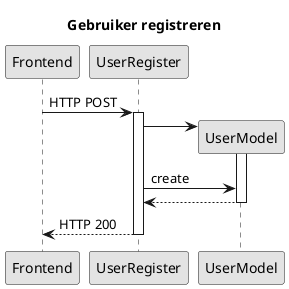 @startuml
title Gebruiker registreren
skinparam monochrome true
Frontend -> UserRegister: HTTP POST
activate UserRegister
UserRegister->UserModel**:
activate UserModel
UserRegister->UserModel:create
UserRegister<--UserModel:
deactivate UserModel
Frontend <--UserRegister:HTTP 200
deactivate UserRegister
@enduml
